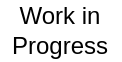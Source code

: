 <mxfile>
    <diagram id="tdL1ETRNg2D6DV0jvgU5" name="Page-1">
        <mxGraphModel dx="811" dy="1180" grid="1" gridSize="10" guides="1" tooltips="1" connect="1" arrows="1" fold="1" page="1" pageScale="1" pageWidth="827" pageHeight="1169" math="0" shadow="0">
            <root>
                <mxCell id="0"/>
                <mxCell id="1" parent="0"/>
                <mxCell id="2" value="Work in Progress" style="text;html=1;align=center;verticalAlign=middle;whiteSpace=wrap;rounded=0;" vertex="1" parent="1">
                    <mxGeometry x="30" y="70" width="60" height="30" as="geometry"/>
                </mxCell>
            </root>
        </mxGraphModel>
    </diagram>
</mxfile>